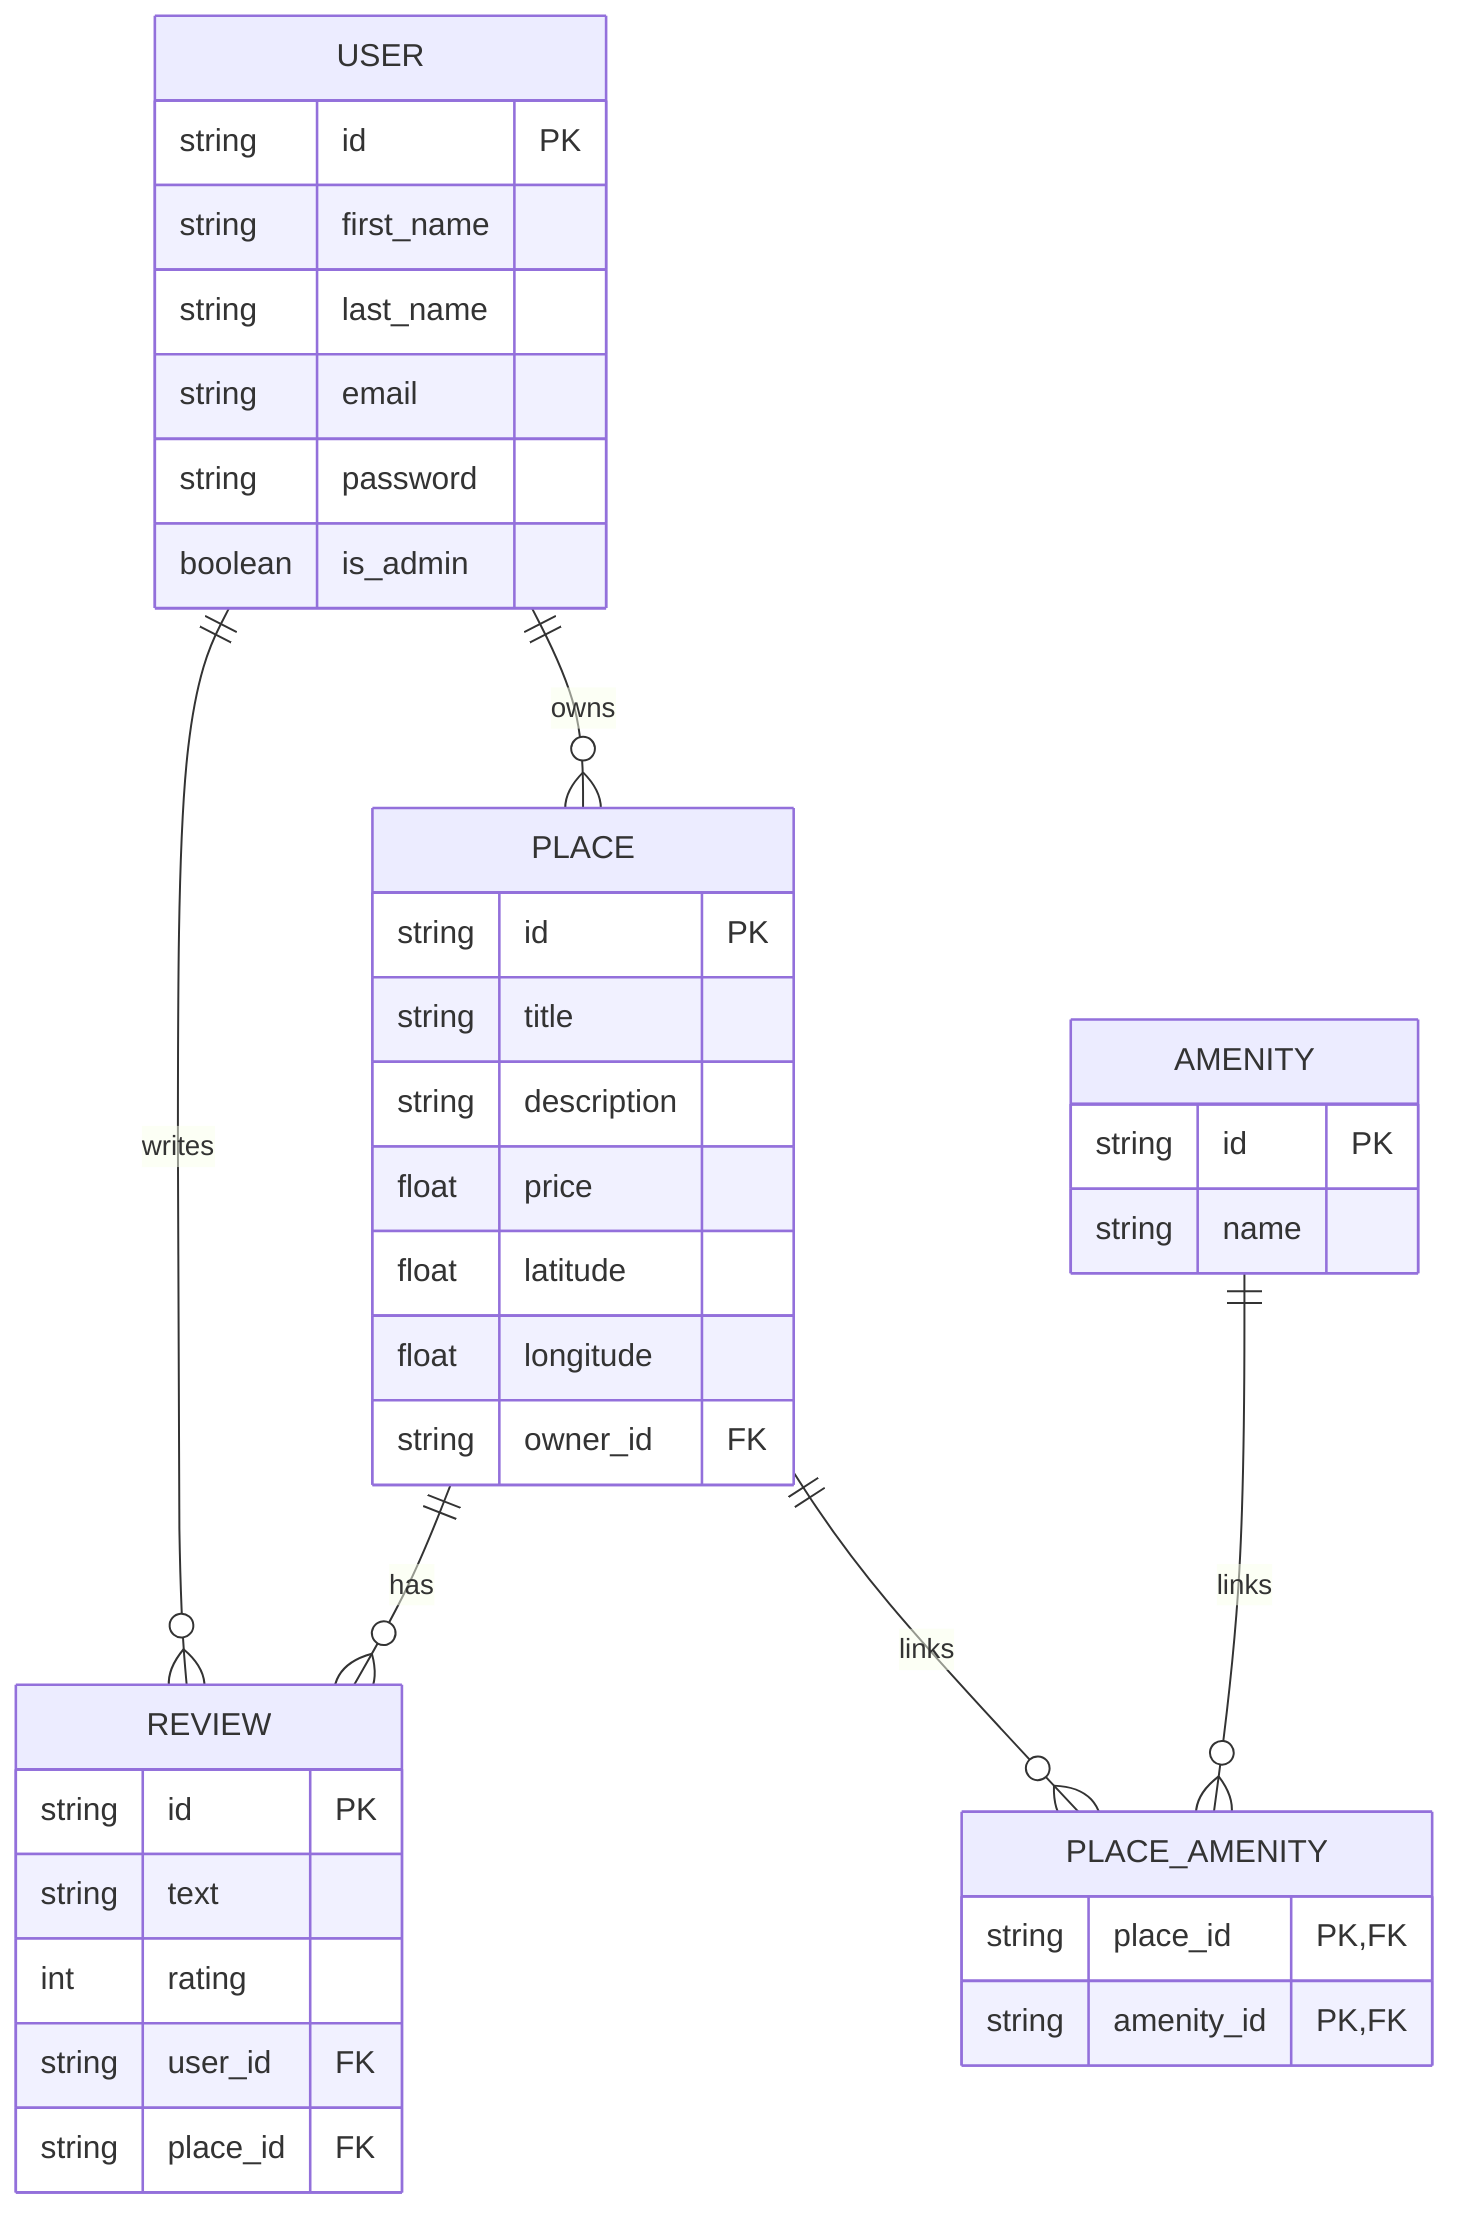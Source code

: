 ---
config:
  theme: default
---
erDiagram
    USER {
        string id PK
        string first_name
        string last_name
        string email
        string password
        boolean is_admin
    }
    PLACE {
        string id PK
        string title
        string description
        float price
        float latitude
        float longitude
        string owner_id FK
    }
    REVIEW {
        string id PK
        string text
        int rating
        string user_id FK
        string place_id FK
    }
    AMENITY {
        string id PK
        string name
    }
    PLACE_AMENITY {
        string place_id PK, FK
        string amenity_id PK, FK
    }
    USER ||--o{ PLACE : owns
    USER ||--o{ REVIEW : writes
    PLACE ||--o{ REVIEW : has
    PLACE ||--o{ PLACE_AMENITY : links
    AMENITY ||--o{ PLACE_AMENITY : links